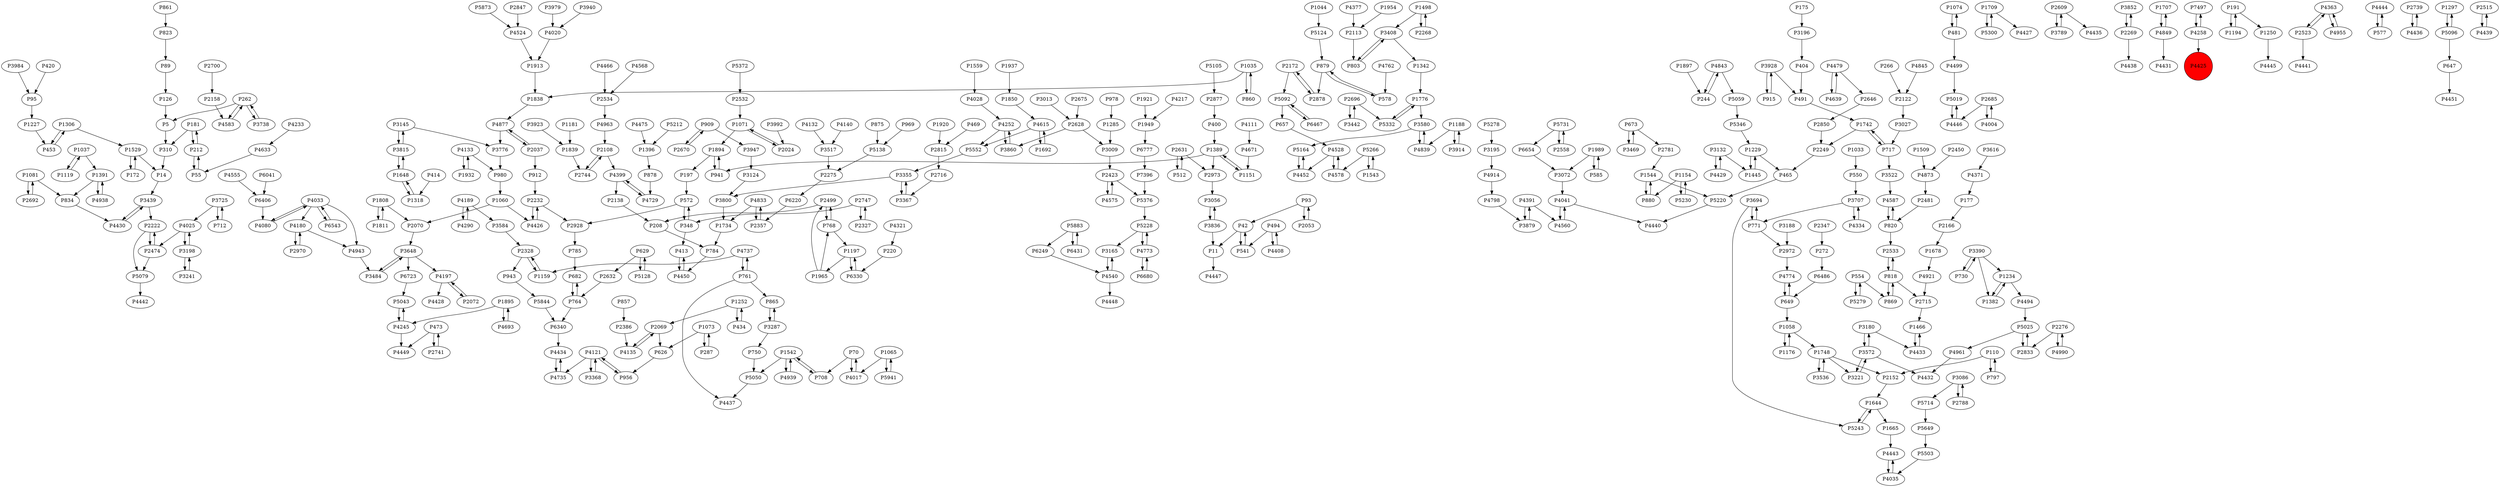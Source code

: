 digraph {
	P181 -> P310
	P5873 -> P4524
	P3860 -> P4252
	P4133 -> P1932
	P1498 -> P3408
	P1921 -> P1949
	P2850 -> P2249
	P4615 -> P5552
	P2928 -> P785
	P2741 -> P473
	P3572 -> P3180
	P3188 -> P2972
	P1074 -> P481
	P1542 -> P5050
	P2328 -> P1159
	P2072 -> P4197
	P5164 -> P4452
	P1748 -> P3221
	P1709 -> P5300
	P1850 -> P4615
	P2037 -> P912
	P834 -> P4430
	P6680 -> P4773
	P3196 -> P404
	P2108 -> P2744
	P3517 -> P2275
	P3992 -> P2024
	P2450 -> P4873
	P172 -> P1529
	P89 -> P126
	P4033 -> P6543
	P4575 -> P2423
	P2327 -> P2747
	P3195 -> P4914
	P404 -> P491
	P4408 -> P494
	P181 -> P212
	P3442 -> P2696
	P2609 -> P3789
	P4426 -> P2232
	P4033 -> P4180
	P4197 -> P2072
	P879 -> P578
	P1252 -> P434
	P768 -> P1197
	P4399 -> P4729
	P4020 -> P1913
	P1542 -> P708
	P2747 -> P2327
	P4499 -> P5019
	P5092 -> P657
	P3648 -> P4197
	P2700 -> P2158
	P2481 -> P820
	P3198 -> P4025
	P2534 -> P4963
	P2222 -> P2474
	P473 -> P4449
	P4140 -> P3517
	P1342 -> P1776
	P554 -> P869
	P2276 -> P4990
	P2533 -> P818
	P4377 -> P2113
	P3408 -> P1342
	P5025 -> P4961
	P4321 -> P220
	P5376 -> P5228
	P750 -> P5050
	P2108 -> P4399
	P4033 -> P4943
	P481 -> P1074
	P11 -> P4447
	P473 -> P2741
	P1894 -> P197
	P2232 -> P2928
	P3852 -> P2269
	P1119 -> P1037
	P6777 -> P7396
	P2222 -> P5079
	P1389 -> P1151
	P1234 -> P4494
	P4197 -> P4428
	P3616 -> P4371
	P2696 -> P3442
	P4041 -> P4560
	P2070 -> P3648
	P3789 -> P2609
	P1678 -> P4921
	P4189 -> P3584
	P42 -> P541
	P4035 -> P4443
	P3776 -> P980
	P4583 -> P262
	P2646 -> P2850
	P6431 -> P5883
	P4443 -> P4035
	P1965 -> P768
	P5844 -> P6340
	P2423 -> P5376
	P1665 -> P4443
	P414 -> P1318
	P2423 -> P4575
	P5266 -> P1543
	P3914 -> P1188
	P4217 -> P1949
	P3009 -> P2423
	P1897 -> P244
	P4041 -> P4440
	P2499 -> P768
	P1044 -> P5124
	P4737 -> P761
	P4845 -> P2122
	P126 -> P5
	P4290 -> P4189
	P1188 -> P3914
	P5243 -> P1644
	P465 -> P5220
	P912 -> P2232
	P4773 -> P6680
	P2631 -> P2973
	P3738 -> P262
	P1808 -> P1811
	P764 -> P6340
	P3707 -> P771
	P1227 -> P453
	P554 -> P5279
	P1071 -> P1894
	P3027 -> P717
	P2474 -> P2222
	P1707 -> P4849
	P3947 -> P3124
	P4849 -> P1707
	P1509 -> P4873
	P4939 -> P1542
	P915 -> P3928
	P4798 -> P3879
	P1776 -> P5332
	P208 -> P784
	P857 -> P2386
	P3056 -> P3836
	P4735 -> P4434
	P1644 -> P1665
	P4633 -> P55
	P1644 -> P5243
	P7497 -> P4258
	P1058 -> P1748
	P1776 -> P3580
	P2268 -> P1498
	P2609 -> P4435
	P2269 -> P4438
	P1544 -> P880
	P2628 -> P3860
	P469 -> P2815
	P909 -> P3947
	P4943 -> P3484
	P3013 -> P2628
	P4833 -> P2357
	P272 -> P6486
	P4524 -> P1913
	P5278 -> P3195
	P191 -> P1194
	P453 -> P1306
	P1154 -> P880
	P3165 -> P4540
	P70 -> P4017
	P3836 -> P11
	P3580 -> P5164
	P2631 -> P512
	P5025 -> P2833
	P682 -> P764
	P4452 -> P5164
	P5941 -> P1065
	P4004 -> P2685
	P1081 -> P834
	P629 -> P2632
	P4363 -> P2523
	P4540 -> P4448
	P4444 -> P577
	P4839 -> P3580
	P708 -> P1542
	P1748 -> P2152
	P4528 -> P4578
	P1559 -> P4028
	P541 -> P42
	P6467 -> P5092
	P820 -> P4587
	P5332 -> P1776
	P3221 -> P3572
	P5372 -> P2532
	P3800 -> P1734
	P5050 -> P4437
	P1250 -> P4445
	P1060 -> P4426
	P3580 -> P4839
	P1234 -> P1382
	P3145 -> P3776
	P2122 -> P3027
	P649 -> P1058
	P1498 -> P2268
	P4843 -> P244
	P4568 -> P2534
	P879 -> P2878
	P244 -> P4843
	P3124 -> P3800
	P3836 -> P3056
	P4963 -> P2108
	P3355 -> P3367
	P2158 -> P4583
	P2069 -> P626
	P4371 -> P177
	P2739 -> P4436
	P2269 -> P3852
	P4528 -> P4452
	P1382 -> P1234
	P4017 -> P70
	P6220 -> P2357
	P1932 -> P4133
	P5059 -> P5346
	P3522 -> P4587
	P649 -> P4774
	P5552 -> P3355
	P4877 -> P2037
	P4080 -> P4033
	P3086 -> P5714
	P2037 -> P4877
	P771 -> P2972
	P3979 -> P4020
	P5228 -> P4773
	P712 -> P3725
	P2249 -> P465
	P1154 -> P5230
	P4399 -> P2138
	P5092 -> P6467
	P4033 -> P4080
	P1734 -> P784
	P3536 -> P1748
	P70 -> P708
	P5019 -> P4446
	P1965 -> P2499
	P3180 -> P4433
	P2113 -> P803
	P4961 -> P4432
	P4391 -> P4560
	P5105 -> P2877
	P1037 -> P1119
	P730 -> P3390
	P3287 -> P865
	P3707 -> P4334
	P3584 -> P2328
	P177 -> P2166
	P1065 -> P5941
	P880 -> P1544
	P6041 -> P6406
	P1197 -> P1965
	P1391 -> P834
	P771 -> P3694
	P4133 -> P980
	P5079 -> P4442
	P4135 -> P2069
	P2747 -> P348
	P5228 -> P3165
	P6486 -> P649
	P4990 -> P2276
	P191 -> P1250
	P1297 -> P5096
	P4475 -> P1396
	P1396 -> P878
	P4252 -> P5552
	P3132 -> P4429
	P4436 -> P2739
	P348 -> P572
	P5266 -> P4578
	P1895 -> P4693
	P2532 -> P1071
	P577 -> P4444
	P512 -> P2631
	P2632 -> P764
	P3940 -> P4020
	P3572 -> P4432
	P4258 -> P4425
	P420 -> P95
	P572 -> P348
	P3815 -> P3145
	P761 -> P4737
	P1954 -> P2113
	P4639 -> P4479
	P5883 -> P6249
	P4955 -> P4363
	P3086 -> P2788
	P673 -> P3469
	P262 -> P5
	P1073 -> P287
	P3928 -> P491
	P1060 -> P2070
	P3408 -> P803
	P3390 -> P730
	P1058 -> P1176
	P3367 -> P3355
	P6654 -> P3072
	P1920 -> P2815
	P5731 -> P2558
	P2685 -> P4446
	P5 -> P310
	P2692 -> P1081
	P3879 -> P4391
	P1895 -> P4245
	P3725 -> P4025
	P5346 -> P1229
	P2172 -> P2878
	P2172 -> P5092
	P1709 -> P4427
	P1742 -> P717
	P348 -> P413
	P1318 -> P1648
	P4429 -> P3132
	P2685 -> P4004
	P4180 -> P4943
	P1081 -> P2692
	P1229 -> P1445
	P764 -> P682
	P818 -> P869
	P4132 -> P3517
	P4774 -> P649
	P3694 -> P5243
	P4258 -> P7497
	P4737 -> P1159
	P3469 -> P673
	P400 -> P1389
	P4479 -> P2646
	P3984 -> P95
	P1252 -> P2069
	P197 -> P572
	P4334 -> P3707
	P5230 -> P1154
	P717 -> P3522
	P4578 -> P4528
	P1838 -> P4877
	P5503 -> P4035
	P4245 -> P4449
	P2833 -> P5025
	P3815 -> P1648
	P2053 -> P93
	P4849 -> P4431
	P2386 -> P4135
	P3694 -> P771
	P93 -> P42
	P943 -> P5844
	P95 -> P1227
	P3145 -> P3815
	P626 -> P956
	P5212 -> P1396
	P110 -> P2152
	P4729 -> P4399
	P5883 -> P6431
	P1466 -> P4433
	P4391 -> P3879
	P2523 -> P4363
	P1949 -> P6777
	P2973 -> P3056
	P784 -> P4450
	P5138 -> P2275
	P2515 -> P4439
	P5220 -> P4440
	P1188 -> P4839
	P3648 -> P3484
	P4762 -> P578
	P4877 -> P3776
	P3725 -> P712
	P14 -> P3439
	P1648 -> P1318
	P2558 -> P5731
	P5124 -> P879
	P6330 -> P1197
	P1176 -> P1058
	P6406 -> P4080
	P629 -> P5128
	P4121 -> P4735
	P1748 -> P3536
	P4245 -> P5043
	P2715 -> P1466
	P2328 -> P943
	P4446 -> P5019
	P434 -> P1252
	P4433 -> P1466
	P768 -> P2499
	P6543 -> P4033
	P2499 -> P208
	P2166 -> P1678
	P4025 -> P2474
	P494 -> P4408
	P7396 -> P5376
	P823 -> P89
	P1306 -> P1529
	P3923 -> P1839
	P3180 -> P3572
	P4189 -> P4290
	P978 -> P1285
	P4773 -> P5228
	P1197 -> P6330
	P3198 -> P3241
	P4450 -> P413
	P4938 -> P1391
	P2024 -> P1071
	P1033 -> P550
	P4873 -> P2481
	P1389 -> P2973
	P5043 -> P4245
	P761 -> P4437
	P878 -> P4729
	P2970 -> P4180
	P4025 -> P3198
	P956 -> P4121
	P4028 -> P4252
	P4494 -> P5025
	P2877 -> P400
	P797 -> P110
	P1194 -> P191
	P494 -> P541
	P5279 -> P554
	P1065 -> P4017
	P3287 -> P750
	P2474 -> P5079
	P4252 -> P3860
	P3072 -> P4041
	P2847 -> P4524
	P1989 -> P3072
	P2523 -> P4441
	P2138 -> P208
	P6249 -> P4540
	P220 -> P6330
	P1542 -> P4939
	P2781 -> P1544
	P4921 -> P2715
	P820 -> P2533
	P578 -> P879
	P2972 -> P4774
	P212 -> P181
	P4615 -> P1692
	P287 -> P1073
	P1285 -> P3009
	P175 -> P3196
	P2696 -> P5332
	P4587 -> P820
	P2716 -> P3367
	P2878 -> P2172
	P2232 -> P4426
	P1811 -> P1808
	P491 -> P1742
	P1808 -> P2070
	P2670 -> P909
	P4466 -> P2534
	P5096 -> P1297
	P110 -> P797
	P4671 -> P1151
	P3368 -> P4121
	P1648 -> P3815
	P869 -> P818
	P42 -> P11
	P6723 -> P5043
	P4121 -> P3368
	P4121 -> P956
	P4560 -> P4041
	P585 -> P1989
	P3132 -> P1445
	P4555 -> P6406
	P1159 -> P2328
	P1151 -> P1389
	P865 -> P3287
	P262 -> P4583
	P1071 -> P2024
	P5649 -> P5503
	P5714 -> P5649
	P1035 -> P860
	P3439 -> P2222
	P803 -> P3408
	P4843 -> P5059
	P1742 -> P2249
	P4180 -> P2970
	P2276 -> P2833
	P481 -> P4499
	P1692 -> P4615
	P6340 -> P4434
	P3355 -> P3800
	P1529 -> P172
	P1894 -> P941
	P3484 -> P3648
	P2744 -> P2108
	P4111 -> P4671
	P1937 -> P1850
	P860 -> P1035
	P266 -> P2122
	P2347 -> P272
	P2815 -> P2716
	P2275 -> P6220
	P1839 -> P2744
	P3390 -> P1234
	P4434 -> P4735
	P1544 -> P5220
	P1035 -> P1838
	P4363 -> P4955
	P212 -> P55
	P980 -> P1060
	P657 -> P4528
	P4479 -> P4639
	P673 -> P2781
	P5128 -> P629
	P1037 -> P1391
	P4833 -> P1734
	P3648 -> P6723
	P2152 -> P1644
	P1543 -> P5266
	P818 -> P2533
	P1229 -> P465
	P1181 -> P1839
	P1306 -> P453
	P3241 -> P3198
	P3439 -> P4430
	P3928 -> P915
	P4430 -> P3439
	P572 -> P2928
	P3390 -> P1382
	P1389 -> P941
	P4693 -> P1895
	P4233 -> P4633
	P647 -> P4451
	P1445 -> P1229
	P2788 -> P3086
	P5300 -> P1709
	P550 -> P3707
	P310 -> P14
	P4439 -> P2515
	P2675 -> P2628
	P875 -> P5138
	P2069 -> P4135
	P413 -> P4450
	P1529 -> P14
	P262 -> P3738
	P55 -> P212
	P717 -> P1742
	P3572 -> P3221
	P5731 -> P6654
	P785 -> P682
	P761 -> P865
	P909 -> P2670
	P818 -> P2715
	P969 -> P5138
	P93 -> P2053
	P941 -> P1894
	P1073 -> P626
	P2357 -> P4833
	P861 -> P823
	P1989 -> P585
	P1391 -> P4938
	P4540 -> P3165
	P2628 -> P3009
	P1913 -> P1838
	P4914 -> P4798
	P5096 -> P647
	P4425 [shape=circle]
	P4425 [style=filled]
	P4425 [fillcolor=red]
}